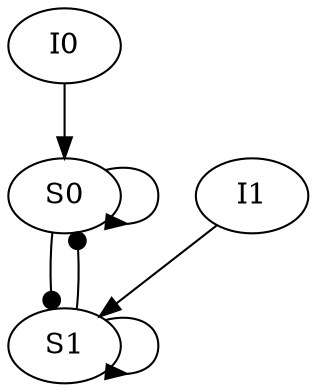 digraph {
	0 [label=I0 pos="0,0"]
	2 [label=S0 pos="1,0"]
	0 -> 2
	2 -> 2 [arrowhead=inv]
	1 [label=I1 pos="0,1"]
	3 [label=S1 pos="1,1"]
	1 -> 3
	3 -> 3 [arrowhead=inv]
	2 -> 3 [arrowhead=dot]
	3 -> 2 [arrowhead=dot]
}
